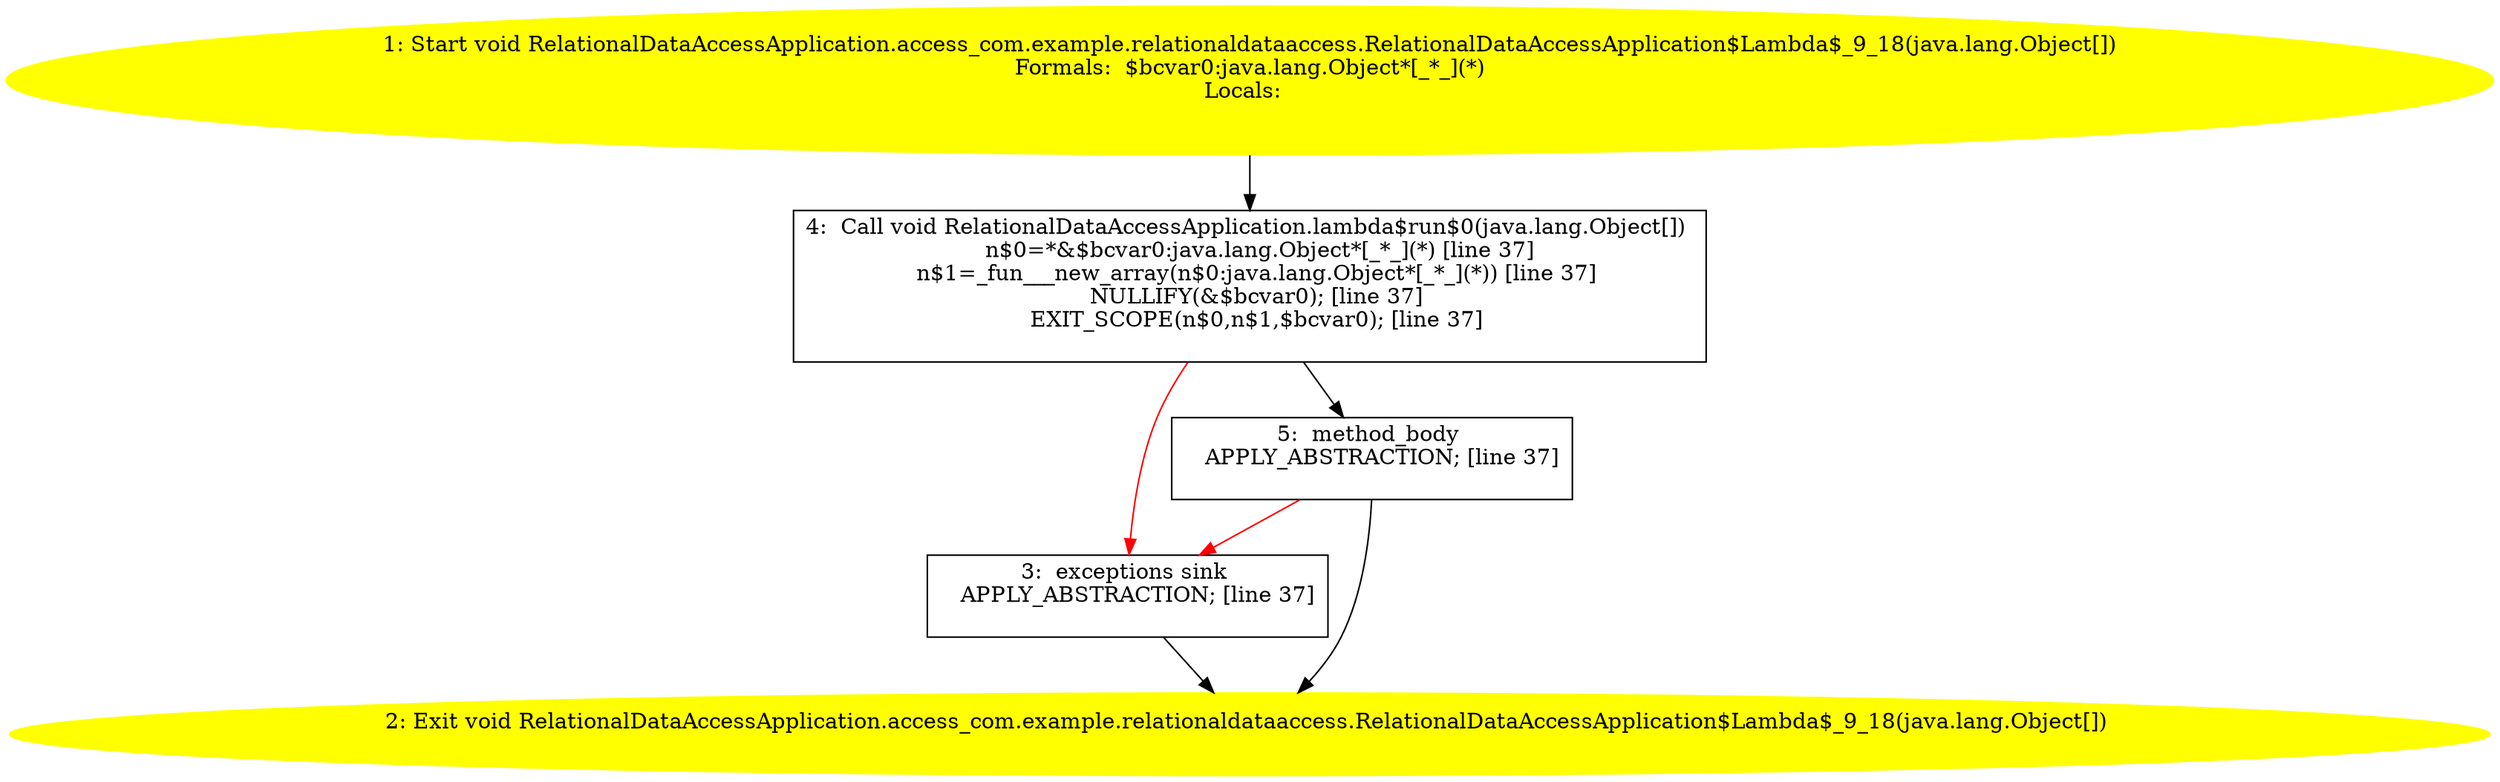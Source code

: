 /* @generated */
digraph cfg {
"com.example.relationaldataaccess.RelationalDataAccessApplication.access_com.example.relationaldataac.7c410e44558d66b7d2e59d46cb3c8926_1" [label="1: Start void RelationalDataAccessApplication.access_com.example.relationaldataaccess.RelationalDataAccessApplication$Lambda$_9_18(java.lang.Object[])\nFormals:  $bcvar0:java.lang.Object*[_*_](*)\nLocals:  \n  " color=yellow style=filled]
	

	 "com.example.relationaldataaccess.RelationalDataAccessApplication.access_com.example.relationaldataac.7c410e44558d66b7d2e59d46cb3c8926_1" -> "com.example.relationaldataaccess.RelationalDataAccessApplication.access_com.example.relationaldataac.7c410e44558d66b7d2e59d46cb3c8926_4" ;
"com.example.relationaldataaccess.RelationalDataAccessApplication.access_com.example.relationaldataac.7c410e44558d66b7d2e59d46cb3c8926_2" [label="2: Exit void RelationalDataAccessApplication.access_com.example.relationaldataaccess.RelationalDataAccessApplication$Lambda$_9_18(java.lang.Object[]) \n  " color=yellow style=filled]
	

"com.example.relationaldataaccess.RelationalDataAccessApplication.access_com.example.relationaldataac.7c410e44558d66b7d2e59d46cb3c8926_3" [label="3:  exceptions sink \n   APPLY_ABSTRACTION; [line 37]\n " shape="box"]
	

	 "com.example.relationaldataaccess.RelationalDataAccessApplication.access_com.example.relationaldataac.7c410e44558d66b7d2e59d46cb3c8926_3" -> "com.example.relationaldataaccess.RelationalDataAccessApplication.access_com.example.relationaldataac.7c410e44558d66b7d2e59d46cb3c8926_2" ;
"com.example.relationaldataaccess.RelationalDataAccessApplication.access_com.example.relationaldataac.7c410e44558d66b7d2e59d46cb3c8926_4" [label="4:  Call void RelationalDataAccessApplication.lambda$run$0(java.lang.Object[]) \n   n$0=*&$bcvar0:java.lang.Object*[_*_](*) [line 37]\n  n$1=_fun___new_array(n$0:java.lang.Object*[_*_](*)) [line 37]\n  NULLIFY(&$bcvar0); [line 37]\n  EXIT_SCOPE(n$0,n$1,$bcvar0); [line 37]\n " shape="box"]
	

	 "com.example.relationaldataaccess.RelationalDataAccessApplication.access_com.example.relationaldataac.7c410e44558d66b7d2e59d46cb3c8926_4" -> "com.example.relationaldataaccess.RelationalDataAccessApplication.access_com.example.relationaldataac.7c410e44558d66b7d2e59d46cb3c8926_5" ;
	 "com.example.relationaldataaccess.RelationalDataAccessApplication.access_com.example.relationaldataac.7c410e44558d66b7d2e59d46cb3c8926_4" -> "com.example.relationaldataaccess.RelationalDataAccessApplication.access_com.example.relationaldataac.7c410e44558d66b7d2e59d46cb3c8926_3" [color="red" ];
"com.example.relationaldataaccess.RelationalDataAccessApplication.access_com.example.relationaldataac.7c410e44558d66b7d2e59d46cb3c8926_5" [label="5:  method_body \n   APPLY_ABSTRACTION; [line 37]\n " shape="box"]
	

	 "com.example.relationaldataaccess.RelationalDataAccessApplication.access_com.example.relationaldataac.7c410e44558d66b7d2e59d46cb3c8926_5" -> "com.example.relationaldataaccess.RelationalDataAccessApplication.access_com.example.relationaldataac.7c410e44558d66b7d2e59d46cb3c8926_2" ;
	 "com.example.relationaldataaccess.RelationalDataAccessApplication.access_com.example.relationaldataac.7c410e44558d66b7d2e59d46cb3c8926_5" -> "com.example.relationaldataaccess.RelationalDataAccessApplication.access_com.example.relationaldataac.7c410e44558d66b7d2e59d46cb3c8926_3" [color="red" ];
}
